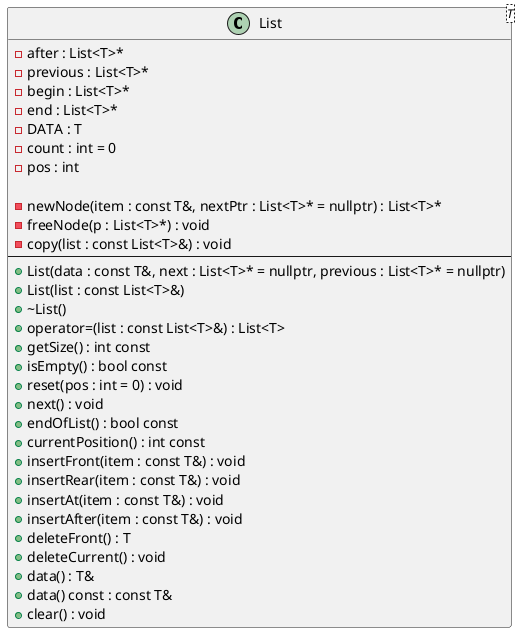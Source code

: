 @startuml
class List<T> {
  - after : List<T>*
  - previous : List<T>*
  - begin : List<T>*
  - end : List<T>*
  - DATA : T
  - count : int = 0
  - pos : int

  - newNode(item : const T&, nextPtr : List<T>* = nullptr) : List<T>*
  - freeNode(p : List<T>*) : void
  - copy(list : const List<T>&) : void
  --
  + List(data : const T&, next : List<T>* = nullptr, previous : List<T>* = nullptr)
  + List(list : const List<T>&)
  + ~List()
  + operator=(list : const List<T>&) : List<T>
  + getSize() : int const
  + isEmpty() : bool const
  + reset(pos : int = 0) : void
  + next() : void
  + endOfList() : bool const
  + currentPosition() : int const
  + insertFront(item : const T&) : void
  + insertRear(item : const T&) : void
  + insertAt(item : const T&) : void
  + insertAfter(item : const T&) : void
  + deleteFront() : T
  + deleteCurrent() : void
  + data() : T&
  + data() const : const T&
  + clear() : void
}
@enduml